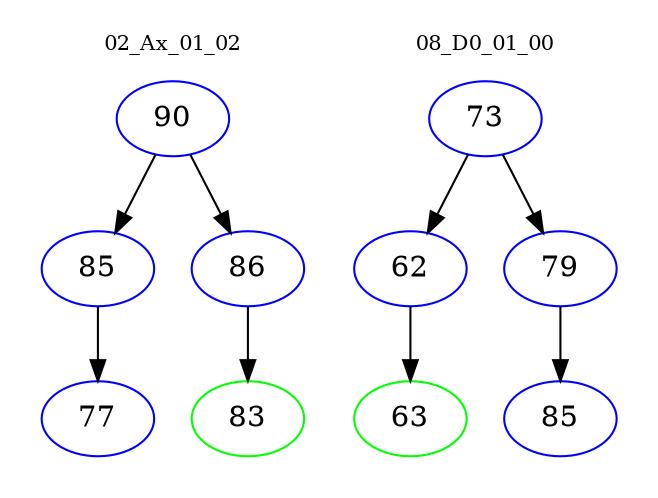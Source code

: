 digraph{
subgraph cluster_0 {
color = white
label = "02_Ax_01_02";
fontsize=10;
T0_90 [label="90", color="blue"]
T0_90 -> T0_85 [color="black"]
T0_85 [label="85", color="blue"]
T0_85 -> T0_77 [color="black"]
T0_77 [label="77", color="blue"]
T0_90 -> T0_86 [color="black"]
T0_86 [label="86", color="blue"]
T0_86 -> T0_83 [color="black"]
T0_83 [label="83", color="green"]
}
subgraph cluster_1 {
color = white
label = "08_D0_01_00";
fontsize=10;
T1_73 [label="73", color="blue"]
T1_73 -> T1_62 [color="black"]
T1_62 [label="62", color="blue"]
T1_62 -> T1_63 [color="black"]
T1_63 [label="63", color="green"]
T1_73 -> T1_79 [color="black"]
T1_79 [label="79", color="blue"]
T1_79 -> T1_85 [color="black"]
T1_85 [label="85", color="blue"]
}
}
